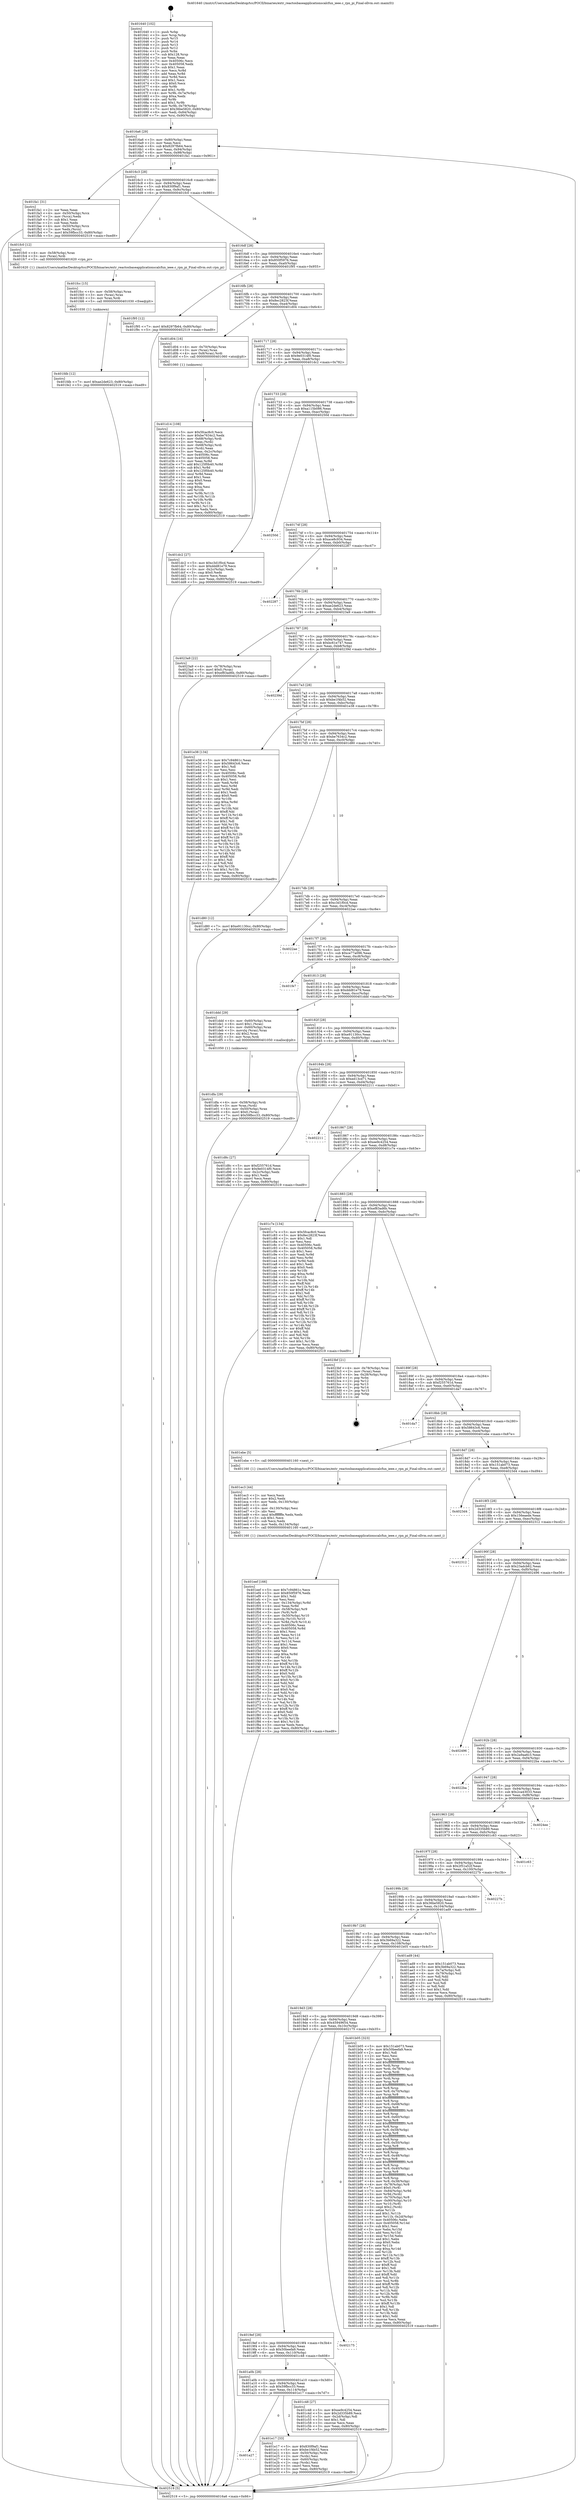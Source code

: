 digraph "0x401640" {
  label = "0x401640 (/mnt/c/Users/mathe/Desktop/tcc/POCII/binaries/extr_reactosbaseapplicationscalcfun_ieee.c_rpn_pi_Final-ollvm.out::main(0))"
  labelloc = "t"
  node[shape=record]

  Entry [label="",width=0.3,height=0.3,shape=circle,fillcolor=black,style=filled]
  "0x4016a6" [label="{
     0x4016a6 [29]\l
     | [instrs]\l
     &nbsp;&nbsp;0x4016a6 \<+3\>: mov -0x80(%rbp),%eax\l
     &nbsp;&nbsp;0x4016a9 \<+2\>: mov %eax,%ecx\l
     &nbsp;&nbsp;0x4016ab \<+6\>: sub $0x8297fb64,%ecx\l
     &nbsp;&nbsp;0x4016b1 \<+6\>: mov %eax,-0x94(%rbp)\l
     &nbsp;&nbsp;0x4016b7 \<+6\>: mov %ecx,-0x98(%rbp)\l
     &nbsp;&nbsp;0x4016bd \<+6\>: je 0000000000401fa1 \<main+0x961\>\l
  }"]
  "0x401fa1" [label="{
     0x401fa1 [31]\l
     | [instrs]\l
     &nbsp;&nbsp;0x401fa1 \<+2\>: xor %eax,%eax\l
     &nbsp;&nbsp;0x401fa3 \<+4\>: mov -0x50(%rbp),%rcx\l
     &nbsp;&nbsp;0x401fa7 \<+2\>: mov (%rcx),%edx\l
     &nbsp;&nbsp;0x401fa9 \<+3\>: sub $0x1,%eax\l
     &nbsp;&nbsp;0x401fac \<+2\>: sub %eax,%edx\l
     &nbsp;&nbsp;0x401fae \<+4\>: mov -0x50(%rbp),%rcx\l
     &nbsp;&nbsp;0x401fb2 \<+2\>: mov %edx,(%rcx)\l
     &nbsp;&nbsp;0x401fb4 \<+7\>: movl $0x59fbcc33,-0x80(%rbp)\l
     &nbsp;&nbsp;0x401fbb \<+5\>: jmp 0000000000402519 \<main+0xed9\>\l
  }"]
  "0x4016c3" [label="{
     0x4016c3 [28]\l
     | [instrs]\l
     &nbsp;&nbsp;0x4016c3 \<+5\>: jmp 00000000004016c8 \<main+0x88\>\l
     &nbsp;&nbsp;0x4016c8 \<+6\>: mov -0x94(%rbp),%eax\l
     &nbsp;&nbsp;0x4016ce \<+5\>: sub $0x830f9af1,%eax\l
     &nbsp;&nbsp;0x4016d3 \<+6\>: mov %eax,-0x9c(%rbp)\l
     &nbsp;&nbsp;0x4016d9 \<+6\>: je 0000000000401fc0 \<main+0x980\>\l
  }"]
  Exit [label="",width=0.3,height=0.3,shape=circle,fillcolor=black,style=filled,peripheries=2]
  "0x401fc0" [label="{
     0x401fc0 [12]\l
     | [instrs]\l
     &nbsp;&nbsp;0x401fc0 \<+4\>: mov -0x58(%rbp),%rax\l
     &nbsp;&nbsp;0x401fc4 \<+3\>: mov (%rax),%rdi\l
     &nbsp;&nbsp;0x401fc7 \<+5\>: call 0000000000401620 \<rpn_pi\>\l
     | [calls]\l
     &nbsp;&nbsp;0x401620 \{1\} (/mnt/c/Users/mathe/Desktop/tcc/POCII/binaries/extr_reactosbaseapplicationscalcfun_ieee.c_rpn_pi_Final-ollvm.out::rpn_pi)\l
  }"]
  "0x4016df" [label="{
     0x4016df [28]\l
     | [instrs]\l
     &nbsp;&nbsp;0x4016df \<+5\>: jmp 00000000004016e4 \<main+0xa4\>\l
     &nbsp;&nbsp;0x4016e4 \<+6\>: mov -0x94(%rbp),%eax\l
     &nbsp;&nbsp;0x4016ea \<+5\>: sub $0x850f5976,%eax\l
     &nbsp;&nbsp;0x4016ef \<+6\>: mov %eax,-0xa0(%rbp)\l
     &nbsp;&nbsp;0x4016f5 \<+6\>: je 0000000000401f95 \<main+0x955\>\l
  }"]
  "0x401fdb" [label="{
     0x401fdb [12]\l
     | [instrs]\l
     &nbsp;&nbsp;0x401fdb \<+7\>: movl $0xae2de623,-0x80(%rbp)\l
     &nbsp;&nbsp;0x401fe2 \<+5\>: jmp 0000000000402519 \<main+0xed9\>\l
  }"]
  "0x401f95" [label="{
     0x401f95 [12]\l
     | [instrs]\l
     &nbsp;&nbsp;0x401f95 \<+7\>: movl $0x8297fb64,-0x80(%rbp)\l
     &nbsp;&nbsp;0x401f9c \<+5\>: jmp 0000000000402519 \<main+0xed9\>\l
  }"]
  "0x4016fb" [label="{
     0x4016fb [28]\l
     | [instrs]\l
     &nbsp;&nbsp;0x4016fb \<+5\>: jmp 0000000000401700 \<main+0xc0\>\l
     &nbsp;&nbsp;0x401700 \<+6\>: mov -0x94(%rbp),%eax\l
     &nbsp;&nbsp;0x401706 \<+5\>: sub $0x8ec2823f,%eax\l
     &nbsp;&nbsp;0x40170b \<+6\>: mov %eax,-0xa4(%rbp)\l
     &nbsp;&nbsp;0x401711 \<+6\>: je 0000000000401d04 \<main+0x6c4\>\l
  }"]
  "0x401fcc" [label="{
     0x401fcc [15]\l
     | [instrs]\l
     &nbsp;&nbsp;0x401fcc \<+4\>: mov -0x58(%rbp),%rax\l
     &nbsp;&nbsp;0x401fd0 \<+3\>: mov (%rax),%rax\l
     &nbsp;&nbsp;0x401fd3 \<+3\>: mov %rax,%rdi\l
     &nbsp;&nbsp;0x401fd6 \<+5\>: call 0000000000401030 \<free@plt\>\l
     | [calls]\l
     &nbsp;&nbsp;0x401030 \{1\} (unknown)\l
  }"]
  "0x401d04" [label="{
     0x401d04 [16]\l
     | [instrs]\l
     &nbsp;&nbsp;0x401d04 \<+4\>: mov -0x70(%rbp),%rax\l
     &nbsp;&nbsp;0x401d08 \<+3\>: mov (%rax),%rax\l
     &nbsp;&nbsp;0x401d0b \<+4\>: mov 0x8(%rax),%rdi\l
     &nbsp;&nbsp;0x401d0f \<+5\>: call 0000000000401060 \<atoi@plt\>\l
     | [calls]\l
     &nbsp;&nbsp;0x401060 \{1\} (unknown)\l
  }"]
  "0x401717" [label="{
     0x401717 [28]\l
     | [instrs]\l
     &nbsp;&nbsp;0x401717 \<+5\>: jmp 000000000040171c \<main+0xdc\>\l
     &nbsp;&nbsp;0x40171c \<+6\>: mov -0x94(%rbp),%eax\l
     &nbsp;&nbsp;0x401722 \<+5\>: sub $0x9e0314f0,%eax\l
     &nbsp;&nbsp;0x401727 \<+6\>: mov %eax,-0xa8(%rbp)\l
     &nbsp;&nbsp;0x40172d \<+6\>: je 0000000000401dc2 \<main+0x782\>\l
  }"]
  "0x401eef" [label="{
     0x401eef [166]\l
     | [instrs]\l
     &nbsp;&nbsp;0x401eef \<+5\>: mov $0x7c94861c,%ecx\l
     &nbsp;&nbsp;0x401ef4 \<+5\>: mov $0x850f5976,%edx\l
     &nbsp;&nbsp;0x401ef9 \<+3\>: mov $0x1,%dil\l
     &nbsp;&nbsp;0x401efc \<+2\>: xor %esi,%esi\l
     &nbsp;&nbsp;0x401efe \<+7\>: mov -0x134(%rbp),%r8d\l
     &nbsp;&nbsp;0x401f05 \<+4\>: imul %eax,%r8d\l
     &nbsp;&nbsp;0x401f09 \<+4\>: mov -0x58(%rbp),%r9\l
     &nbsp;&nbsp;0x401f0d \<+3\>: mov (%r9),%r9\l
     &nbsp;&nbsp;0x401f10 \<+4\>: mov -0x50(%rbp),%r10\l
     &nbsp;&nbsp;0x401f14 \<+3\>: movslq (%r10),%r10\l
     &nbsp;&nbsp;0x401f17 \<+4\>: mov %r8d,(%r9,%r10,4)\l
     &nbsp;&nbsp;0x401f1b \<+7\>: mov 0x40506c,%eax\l
     &nbsp;&nbsp;0x401f22 \<+8\>: mov 0x405058,%r8d\l
     &nbsp;&nbsp;0x401f2a \<+3\>: sub $0x1,%esi\l
     &nbsp;&nbsp;0x401f2d \<+3\>: mov %eax,%r11d\l
     &nbsp;&nbsp;0x401f30 \<+3\>: add %esi,%r11d\l
     &nbsp;&nbsp;0x401f33 \<+4\>: imul %r11d,%eax\l
     &nbsp;&nbsp;0x401f37 \<+3\>: and $0x1,%eax\l
     &nbsp;&nbsp;0x401f3a \<+3\>: cmp $0x0,%eax\l
     &nbsp;&nbsp;0x401f3d \<+3\>: sete %bl\l
     &nbsp;&nbsp;0x401f40 \<+4\>: cmp $0xa,%r8d\l
     &nbsp;&nbsp;0x401f44 \<+4\>: setl %r14b\l
     &nbsp;&nbsp;0x401f48 \<+3\>: mov %bl,%r15b\l
     &nbsp;&nbsp;0x401f4b \<+4\>: xor $0xff,%r15b\l
     &nbsp;&nbsp;0x401f4f \<+3\>: mov %r14b,%r12b\l
     &nbsp;&nbsp;0x401f52 \<+4\>: xor $0xff,%r12b\l
     &nbsp;&nbsp;0x401f56 \<+4\>: xor $0x0,%dil\l
     &nbsp;&nbsp;0x401f5a \<+3\>: mov %r15b,%r13b\l
     &nbsp;&nbsp;0x401f5d \<+4\>: and $0x0,%r13b\l
     &nbsp;&nbsp;0x401f61 \<+3\>: and %dil,%bl\l
     &nbsp;&nbsp;0x401f64 \<+3\>: mov %r12b,%al\l
     &nbsp;&nbsp;0x401f67 \<+2\>: and $0x0,%al\l
     &nbsp;&nbsp;0x401f69 \<+3\>: and %dil,%r14b\l
     &nbsp;&nbsp;0x401f6c \<+3\>: or %bl,%r13b\l
     &nbsp;&nbsp;0x401f6f \<+3\>: or %r14b,%al\l
     &nbsp;&nbsp;0x401f72 \<+3\>: xor %al,%r13b\l
     &nbsp;&nbsp;0x401f75 \<+3\>: or %r12b,%r15b\l
     &nbsp;&nbsp;0x401f78 \<+4\>: xor $0xff,%r15b\l
     &nbsp;&nbsp;0x401f7c \<+4\>: or $0x0,%dil\l
     &nbsp;&nbsp;0x401f80 \<+3\>: and %dil,%r15b\l
     &nbsp;&nbsp;0x401f83 \<+3\>: or %r15b,%r13b\l
     &nbsp;&nbsp;0x401f86 \<+4\>: test $0x1,%r13b\l
     &nbsp;&nbsp;0x401f8a \<+3\>: cmovne %edx,%ecx\l
     &nbsp;&nbsp;0x401f8d \<+3\>: mov %ecx,-0x80(%rbp)\l
     &nbsp;&nbsp;0x401f90 \<+5\>: jmp 0000000000402519 \<main+0xed9\>\l
  }"]
  "0x401dc2" [label="{
     0x401dc2 [27]\l
     | [instrs]\l
     &nbsp;&nbsp;0x401dc2 \<+5\>: mov $0xc3d1f0cd,%eax\l
     &nbsp;&nbsp;0x401dc7 \<+5\>: mov $0xddd81e79,%ecx\l
     &nbsp;&nbsp;0x401dcc \<+3\>: mov -0x2c(%rbp),%edx\l
     &nbsp;&nbsp;0x401dcf \<+3\>: cmp $0x0,%edx\l
     &nbsp;&nbsp;0x401dd2 \<+3\>: cmove %ecx,%eax\l
     &nbsp;&nbsp;0x401dd5 \<+3\>: mov %eax,-0x80(%rbp)\l
     &nbsp;&nbsp;0x401dd8 \<+5\>: jmp 0000000000402519 \<main+0xed9\>\l
  }"]
  "0x401733" [label="{
     0x401733 [28]\l
     | [instrs]\l
     &nbsp;&nbsp;0x401733 \<+5\>: jmp 0000000000401738 \<main+0xf8\>\l
     &nbsp;&nbsp;0x401738 \<+6\>: mov -0x94(%rbp),%eax\l
     &nbsp;&nbsp;0x40173e \<+5\>: sub $0xa115b086,%eax\l
     &nbsp;&nbsp;0x401743 \<+6\>: mov %eax,-0xac(%rbp)\l
     &nbsp;&nbsp;0x401749 \<+6\>: je 000000000040250d \<main+0xecd\>\l
  }"]
  "0x401ec3" [label="{
     0x401ec3 [44]\l
     | [instrs]\l
     &nbsp;&nbsp;0x401ec3 \<+2\>: xor %ecx,%ecx\l
     &nbsp;&nbsp;0x401ec5 \<+5\>: mov $0x2,%edx\l
     &nbsp;&nbsp;0x401eca \<+6\>: mov %edx,-0x130(%rbp)\l
     &nbsp;&nbsp;0x401ed0 \<+1\>: cltd\l
     &nbsp;&nbsp;0x401ed1 \<+6\>: mov -0x130(%rbp),%esi\l
     &nbsp;&nbsp;0x401ed7 \<+2\>: idiv %esi\l
     &nbsp;&nbsp;0x401ed9 \<+6\>: imul $0xfffffffe,%edx,%edx\l
     &nbsp;&nbsp;0x401edf \<+3\>: sub $0x1,%ecx\l
     &nbsp;&nbsp;0x401ee2 \<+2\>: sub %ecx,%edx\l
     &nbsp;&nbsp;0x401ee4 \<+6\>: mov %edx,-0x134(%rbp)\l
     &nbsp;&nbsp;0x401eea \<+5\>: call 0000000000401160 \<next_i\>\l
     | [calls]\l
     &nbsp;&nbsp;0x401160 \{1\} (/mnt/c/Users/mathe/Desktop/tcc/POCII/binaries/extr_reactosbaseapplicationscalcfun_ieee.c_rpn_pi_Final-ollvm.out::next_i)\l
  }"]
  "0x40250d" [label="{
     0x40250d\l
  }", style=dashed]
  "0x40174f" [label="{
     0x40174f [28]\l
     | [instrs]\l
     &nbsp;&nbsp;0x40174f \<+5\>: jmp 0000000000401754 \<main+0x114\>\l
     &nbsp;&nbsp;0x401754 \<+6\>: mov -0x94(%rbp),%eax\l
     &nbsp;&nbsp;0x40175a \<+5\>: sub $0xace8c934,%eax\l
     &nbsp;&nbsp;0x40175f \<+6\>: mov %eax,-0xb0(%rbp)\l
     &nbsp;&nbsp;0x401765 \<+6\>: je 0000000000402287 \<main+0xc47\>\l
  }"]
  "0x401a27" [label="{
     0x401a27\l
  }", style=dashed]
  "0x402287" [label="{
     0x402287\l
  }", style=dashed]
  "0x40176b" [label="{
     0x40176b [28]\l
     | [instrs]\l
     &nbsp;&nbsp;0x40176b \<+5\>: jmp 0000000000401770 \<main+0x130\>\l
     &nbsp;&nbsp;0x401770 \<+6\>: mov -0x94(%rbp),%eax\l
     &nbsp;&nbsp;0x401776 \<+5\>: sub $0xae2de623,%eax\l
     &nbsp;&nbsp;0x40177b \<+6\>: mov %eax,-0xb4(%rbp)\l
     &nbsp;&nbsp;0x401781 \<+6\>: je 00000000004023a9 \<main+0xd69\>\l
  }"]
  "0x401e17" [label="{
     0x401e17 [33]\l
     | [instrs]\l
     &nbsp;&nbsp;0x401e17 \<+5\>: mov $0x830f9af1,%eax\l
     &nbsp;&nbsp;0x401e1c \<+5\>: mov $0xbe1f4b52,%ecx\l
     &nbsp;&nbsp;0x401e21 \<+4\>: mov -0x50(%rbp),%rdx\l
     &nbsp;&nbsp;0x401e25 \<+2\>: mov (%rdx),%esi\l
     &nbsp;&nbsp;0x401e27 \<+4\>: mov -0x60(%rbp),%rdx\l
     &nbsp;&nbsp;0x401e2b \<+2\>: cmp (%rdx),%esi\l
     &nbsp;&nbsp;0x401e2d \<+3\>: cmovl %ecx,%eax\l
     &nbsp;&nbsp;0x401e30 \<+3\>: mov %eax,-0x80(%rbp)\l
     &nbsp;&nbsp;0x401e33 \<+5\>: jmp 0000000000402519 \<main+0xed9\>\l
  }"]
  "0x4023a9" [label="{
     0x4023a9 [22]\l
     | [instrs]\l
     &nbsp;&nbsp;0x4023a9 \<+4\>: mov -0x78(%rbp),%rax\l
     &nbsp;&nbsp;0x4023ad \<+6\>: movl $0x0,(%rax)\l
     &nbsp;&nbsp;0x4023b3 \<+7\>: movl $0xef83ad6b,-0x80(%rbp)\l
     &nbsp;&nbsp;0x4023ba \<+5\>: jmp 0000000000402519 \<main+0xed9\>\l
  }"]
  "0x401787" [label="{
     0x401787 [28]\l
     | [instrs]\l
     &nbsp;&nbsp;0x401787 \<+5\>: jmp 000000000040178c \<main+0x14c\>\l
     &nbsp;&nbsp;0x40178c \<+6\>: mov -0x94(%rbp),%eax\l
     &nbsp;&nbsp;0x401792 \<+5\>: sub $0xbc61e747,%eax\l
     &nbsp;&nbsp;0x401797 \<+6\>: mov %eax,-0xb8(%rbp)\l
     &nbsp;&nbsp;0x40179d \<+6\>: je 000000000040239d \<main+0xd5d\>\l
  }"]
  "0x401dfa" [label="{
     0x401dfa [29]\l
     | [instrs]\l
     &nbsp;&nbsp;0x401dfa \<+4\>: mov -0x58(%rbp),%rdi\l
     &nbsp;&nbsp;0x401dfe \<+3\>: mov %rax,(%rdi)\l
     &nbsp;&nbsp;0x401e01 \<+4\>: mov -0x50(%rbp),%rax\l
     &nbsp;&nbsp;0x401e05 \<+6\>: movl $0x0,(%rax)\l
     &nbsp;&nbsp;0x401e0b \<+7\>: movl $0x59fbcc33,-0x80(%rbp)\l
     &nbsp;&nbsp;0x401e12 \<+5\>: jmp 0000000000402519 \<main+0xed9\>\l
  }"]
  "0x40239d" [label="{
     0x40239d\l
  }", style=dashed]
  "0x4017a3" [label="{
     0x4017a3 [28]\l
     | [instrs]\l
     &nbsp;&nbsp;0x4017a3 \<+5\>: jmp 00000000004017a8 \<main+0x168\>\l
     &nbsp;&nbsp;0x4017a8 \<+6\>: mov -0x94(%rbp),%eax\l
     &nbsp;&nbsp;0x4017ae \<+5\>: sub $0xbe1f4b52,%eax\l
     &nbsp;&nbsp;0x4017b3 \<+6\>: mov %eax,-0xbc(%rbp)\l
     &nbsp;&nbsp;0x4017b9 \<+6\>: je 0000000000401e38 \<main+0x7f8\>\l
  }"]
  "0x401d14" [label="{
     0x401d14 [108]\l
     | [instrs]\l
     &nbsp;&nbsp;0x401d14 \<+5\>: mov $0x5fcac8c0,%ecx\l
     &nbsp;&nbsp;0x401d19 \<+5\>: mov $0xbe7634c2,%edx\l
     &nbsp;&nbsp;0x401d1e \<+4\>: mov -0x68(%rbp),%rdi\l
     &nbsp;&nbsp;0x401d22 \<+2\>: mov %eax,(%rdi)\l
     &nbsp;&nbsp;0x401d24 \<+4\>: mov -0x68(%rbp),%rdi\l
     &nbsp;&nbsp;0x401d28 \<+2\>: mov (%rdi),%eax\l
     &nbsp;&nbsp;0x401d2a \<+3\>: mov %eax,-0x2c(%rbp)\l
     &nbsp;&nbsp;0x401d2d \<+7\>: mov 0x40506c,%eax\l
     &nbsp;&nbsp;0x401d34 \<+7\>: mov 0x405058,%esi\l
     &nbsp;&nbsp;0x401d3b \<+3\>: mov %eax,%r8d\l
     &nbsp;&nbsp;0x401d3e \<+7\>: add $0x125f0b40,%r8d\l
     &nbsp;&nbsp;0x401d45 \<+4\>: sub $0x1,%r8d\l
     &nbsp;&nbsp;0x401d49 \<+7\>: sub $0x125f0b40,%r8d\l
     &nbsp;&nbsp;0x401d50 \<+4\>: imul %r8d,%eax\l
     &nbsp;&nbsp;0x401d54 \<+3\>: and $0x1,%eax\l
     &nbsp;&nbsp;0x401d57 \<+3\>: cmp $0x0,%eax\l
     &nbsp;&nbsp;0x401d5a \<+4\>: sete %r9b\l
     &nbsp;&nbsp;0x401d5e \<+3\>: cmp $0xa,%esi\l
     &nbsp;&nbsp;0x401d61 \<+4\>: setl %r10b\l
     &nbsp;&nbsp;0x401d65 \<+3\>: mov %r9b,%r11b\l
     &nbsp;&nbsp;0x401d68 \<+3\>: and %r10b,%r11b\l
     &nbsp;&nbsp;0x401d6b \<+3\>: xor %r10b,%r9b\l
     &nbsp;&nbsp;0x401d6e \<+3\>: or %r9b,%r11b\l
     &nbsp;&nbsp;0x401d71 \<+4\>: test $0x1,%r11b\l
     &nbsp;&nbsp;0x401d75 \<+3\>: cmovne %edx,%ecx\l
     &nbsp;&nbsp;0x401d78 \<+3\>: mov %ecx,-0x80(%rbp)\l
     &nbsp;&nbsp;0x401d7b \<+5\>: jmp 0000000000402519 \<main+0xed9\>\l
  }"]
  "0x401e38" [label="{
     0x401e38 [134]\l
     | [instrs]\l
     &nbsp;&nbsp;0x401e38 \<+5\>: mov $0x7c94861c,%eax\l
     &nbsp;&nbsp;0x401e3d \<+5\>: mov $0x58643c6,%ecx\l
     &nbsp;&nbsp;0x401e42 \<+2\>: mov $0x1,%dl\l
     &nbsp;&nbsp;0x401e44 \<+2\>: xor %esi,%esi\l
     &nbsp;&nbsp;0x401e46 \<+7\>: mov 0x40506c,%edi\l
     &nbsp;&nbsp;0x401e4d \<+8\>: mov 0x405058,%r8d\l
     &nbsp;&nbsp;0x401e55 \<+3\>: sub $0x1,%esi\l
     &nbsp;&nbsp;0x401e58 \<+3\>: mov %edi,%r9d\l
     &nbsp;&nbsp;0x401e5b \<+3\>: add %esi,%r9d\l
     &nbsp;&nbsp;0x401e5e \<+4\>: imul %r9d,%edi\l
     &nbsp;&nbsp;0x401e62 \<+3\>: and $0x1,%edi\l
     &nbsp;&nbsp;0x401e65 \<+3\>: cmp $0x0,%edi\l
     &nbsp;&nbsp;0x401e68 \<+4\>: sete %r10b\l
     &nbsp;&nbsp;0x401e6c \<+4\>: cmp $0xa,%r8d\l
     &nbsp;&nbsp;0x401e70 \<+4\>: setl %r11b\l
     &nbsp;&nbsp;0x401e74 \<+3\>: mov %r10b,%bl\l
     &nbsp;&nbsp;0x401e77 \<+3\>: xor $0xff,%bl\l
     &nbsp;&nbsp;0x401e7a \<+3\>: mov %r11b,%r14b\l
     &nbsp;&nbsp;0x401e7d \<+4\>: xor $0xff,%r14b\l
     &nbsp;&nbsp;0x401e81 \<+3\>: xor $0x1,%dl\l
     &nbsp;&nbsp;0x401e84 \<+3\>: mov %bl,%r15b\l
     &nbsp;&nbsp;0x401e87 \<+4\>: and $0xff,%r15b\l
     &nbsp;&nbsp;0x401e8b \<+3\>: and %dl,%r10b\l
     &nbsp;&nbsp;0x401e8e \<+3\>: mov %r14b,%r12b\l
     &nbsp;&nbsp;0x401e91 \<+4\>: and $0xff,%r12b\l
     &nbsp;&nbsp;0x401e95 \<+3\>: and %dl,%r11b\l
     &nbsp;&nbsp;0x401e98 \<+3\>: or %r10b,%r15b\l
     &nbsp;&nbsp;0x401e9b \<+3\>: or %r11b,%r12b\l
     &nbsp;&nbsp;0x401e9e \<+3\>: xor %r12b,%r15b\l
     &nbsp;&nbsp;0x401ea1 \<+3\>: or %r14b,%bl\l
     &nbsp;&nbsp;0x401ea4 \<+3\>: xor $0xff,%bl\l
     &nbsp;&nbsp;0x401ea7 \<+3\>: or $0x1,%dl\l
     &nbsp;&nbsp;0x401eaa \<+2\>: and %dl,%bl\l
     &nbsp;&nbsp;0x401eac \<+3\>: or %bl,%r15b\l
     &nbsp;&nbsp;0x401eaf \<+4\>: test $0x1,%r15b\l
     &nbsp;&nbsp;0x401eb3 \<+3\>: cmovne %ecx,%eax\l
     &nbsp;&nbsp;0x401eb6 \<+3\>: mov %eax,-0x80(%rbp)\l
     &nbsp;&nbsp;0x401eb9 \<+5\>: jmp 0000000000402519 \<main+0xed9\>\l
  }"]
  "0x4017bf" [label="{
     0x4017bf [28]\l
     | [instrs]\l
     &nbsp;&nbsp;0x4017bf \<+5\>: jmp 00000000004017c4 \<main+0x184\>\l
     &nbsp;&nbsp;0x4017c4 \<+6\>: mov -0x94(%rbp),%eax\l
     &nbsp;&nbsp;0x4017ca \<+5\>: sub $0xbe7634c2,%eax\l
     &nbsp;&nbsp;0x4017cf \<+6\>: mov %eax,-0xc0(%rbp)\l
     &nbsp;&nbsp;0x4017d5 \<+6\>: je 0000000000401d80 \<main+0x740\>\l
  }"]
  "0x401a0b" [label="{
     0x401a0b [28]\l
     | [instrs]\l
     &nbsp;&nbsp;0x401a0b \<+5\>: jmp 0000000000401a10 \<main+0x3d0\>\l
     &nbsp;&nbsp;0x401a10 \<+6\>: mov -0x94(%rbp),%eax\l
     &nbsp;&nbsp;0x401a16 \<+5\>: sub $0x59fbcc33,%eax\l
     &nbsp;&nbsp;0x401a1b \<+6\>: mov %eax,-0x114(%rbp)\l
     &nbsp;&nbsp;0x401a21 \<+6\>: je 0000000000401e17 \<main+0x7d7\>\l
  }"]
  "0x401d80" [label="{
     0x401d80 [12]\l
     | [instrs]\l
     &nbsp;&nbsp;0x401d80 \<+7\>: movl $0xe91130cc,-0x80(%rbp)\l
     &nbsp;&nbsp;0x401d87 \<+5\>: jmp 0000000000402519 \<main+0xed9\>\l
  }"]
  "0x4017db" [label="{
     0x4017db [28]\l
     | [instrs]\l
     &nbsp;&nbsp;0x4017db \<+5\>: jmp 00000000004017e0 \<main+0x1a0\>\l
     &nbsp;&nbsp;0x4017e0 \<+6\>: mov -0x94(%rbp),%eax\l
     &nbsp;&nbsp;0x4017e6 \<+5\>: sub $0xc3d1f0cd,%eax\l
     &nbsp;&nbsp;0x4017eb \<+6\>: mov %eax,-0xc4(%rbp)\l
     &nbsp;&nbsp;0x4017f1 \<+6\>: je 00000000004022ae \<main+0xc6e\>\l
  }"]
  "0x401c48" [label="{
     0x401c48 [27]\l
     | [instrs]\l
     &nbsp;&nbsp;0x401c48 \<+5\>: mov $0xee9c4254,%eax\l
     &nbsp;&nbsp;0x401c4d \<+5\>: mov $0x2d335b89,%ecx\l
     &nbsp;&nbsp;0x401c52 \<+3\>: mov -0x2d(%rbp),%dl\l
     &nbsp;&nbsp;0x401c55 \<+3\>: test $0x1,%dl\l
     &nbsp;&nbsp;0x401c58 \<+3\>: cmovne %ecx,%eax\l
     &nbsp;&nbsp;0x401c5b \<+3\>: mov %eax,-0x80(%rbp)\l
     &nbsp;&nbsp;0x401c5e \<+5\>: jmp 0000000000402519 \<main+0xed9\>\l
  }"]
  "0x4022ae" [label="{
     0x4022ae\l
  }", style=dashed]
  "0x4017f7" [label="{
     0x4017f7 [28]\l
     | [instrs]\l
     &nbsp;&nbsp;0x4017f7 \<+5\>: jmp 00000000004017fc \<main+0x1bc\>\l
     &nbsp;&nbsp;0x4017fc \<+6\>: mov -0x94(%rbp),%eax\l
     &nbsp;&nbsp;0x401802 \<+5\>: sub $0xce77a096,%eax\l
     &nbsp;&nbsp;0x401807 \<+6\>: mov %eax,-0xc8(%rbp)\l
     &nbsp;&nbsp;0x40180d \<+6\>: je 0000000000401fe7 \<main+0x9a7\>\l
  }"]
  "0x4019ef" [label="{
     0x4019ef [28]\l
     | [instrs]\l
     &nbsp;&nbsp;0x4019ef \<+5\>: jmp 00000000004019f4 \<main+0x3b4\>\l
     &nbsp;&nbsp;0x4019f4 \<+6\>: mov -0x94(%rbp),%eax\l
     &nbsp;&nbsp;0x4019fa \<+5\>: sub $0x50beefa9,%eax\l
     &nbsp;&nbsp;0x4019ff \<+6\>: mov %eax,-0x110(%rbp)\l
     &nbsp;&nbsp;0x401a05 \<+6\>: je 0000000000401c48 \<main+0x608\>\l
  }"]
  "0x401fe7" [label="{
     0x401fe7\l
  }", style=dashed]
  "0x401813" [label="{
     0x401813 [28]\l
     | [instrs]\l
     &nbsp;&nbsp;0x401813 \<+5\>: jmp 0000000000401818 \<main+0x1d8\>\l
     &nbsp;&nbsp;0x401818 \<+6\>: mov -0x94(%rbp),%eax\l
     &nbsp;&nbsp;0x40181e \<+5\>: sub $0xddd81e79,%eax\l
     &nbsp;&nbsp;0x401823 \<+6\>: mov %eax,-0xcc(%rbp)\l
     &nbsp;&nbsp;0x401829 \<+6\>: je 0000000000401ddd \<main+0x79d\>\l
  }"]
  "0x402175" [label="{
     0x402175\l
  }", style=dashed]
  "0x401ddd" [label="{
     0x401ddd [29]\l
     | [instrs]\l
     &nbsp;&nbsp;0x401ddd \<+4\>: mov -0x60(%rbp),%rax\l
     &nbsp;&nbsp;0x401de1 \<+6\>: movl $0x1,(%rax)\l
     &nbsp;&nbsp;0x401de7 \<+4\>: mov -0x60(%rbp),%rax\l
     &nbsp;&nbsp;0x401deb \<+3\>: movslq (%rax),%rax\l
     &nbsp;&nbsp;0x401dee \<+4\>: shl $0x2,%rax\l
     &nbsp;&nbsp;0x401df2 \<+3\>: mov %rax,%rdi\l
     &nbsp;&nbsp;0x401df5 \<+5\>: call 0000000000401050 \<malloc@plt\>\l
     | [calls]\l
     &nbsp;&nbsp;0x401050 \{1\} (unknown)\l
  }"]
  "0x40182f" [label="{
     0x40182f [28]\l
     | [instrs]\l
     &nbsp;&nbsp;0x40182f \<+5\>: jmp 0000000000401834 \<main+0x1f4\>\l
     &nbsp;&nbsp;0x401834 \<+6\>: mov -0x94(%rbp),%eax\l
     &nbsp;&nbsp;0x40183a \<+5\>: sub $0xe91130cc,%eax\l
     &nbsp;&nbsp;0x40183f \<+6\>: mov %eax,-0xd0(%rbp)\l
     &nbsp;&nbsp;0x401845 \<+6\>: je 0000000000401d8c \<main+0x74c\>\l
  }"]
  "0x4019d3" [label="{
     0x4019d3 [28]\l
     | [instrs]\l
     &nbsp;&nbsp;0x4019d3 \<+5\>: jmp 00000000004019d8 \<main+0x398\>\l
     &nbsp;&nbsp;0x4019d8 \<+6\>: mov -0x94(%rbp),%eax\l
     &nbsp;&nbsp;0x4019de \<+5\>: sub $0x45949654,%eax\l
     &nbsp;&nbsp;0x4019e3 \<+6\>: mov %eax,-0x10c(%rbp)\l
     &nbsp;&nbsp;0x4019e9 \<+6\>: je 0000000000402175 \<main+0xb35\>\l
  }"]
  "0x401d8c" [label="{
     0x401d8c [27]\l
     | [instrs]\l
     &nbsp;&nbsp;0x401d8c \<+5\>: mov $0xf255761d,%eax\l
     &nbsp;&nbsp;0x401d91 \<+5\>: mov $0x9e0314f0,%ecx\l
     &nbsp;&nbsp;0x401d96 \<+3\>: mov -0x2c(%rbp),%edx\l
     &nbsp;&nbsp;0x401d99 \<+3\>: cmp $0x1,%edx\l
     &nbsp;&nbsp;0x401d9c \<+3\>: cmovl %ecx,%eax\l
     &nbsp;&nbsp;0x401d9f \<+3\>: mov %eax,-0x80(%rbp)\l
     &nbsp;&nbsp;0x401da2 \<+5\>: jmp 0000000000402519 \<main+0xed9\>\l
  }"]
  "0x40184b" [label="{
     0x40184b [28]\l
     | [instrs]\l
     &nbsp;&nbsp;0x40184b \<+5\>: jmp 0000000000401850 \<main+0x210\>\l
     &nbsp;&nbsp;0x401850 \<+6\>: mov -0x94(%rbp),%eax\l
     &nbsp;&nbsp;0x401856 \<+5\>: sub $0xed13cd71,%eax\l
     &nbsp;&nbsp;0x40185b \<+6\>: mov %eax,-0xd4(%rbp)\l
     &nbsp;&nbsp;0x401861 \<+6\>: je 0000000000402211 \<main+0xbd1\>\l
  }"]
  "0x401b05" [label="{
     0x401b05 [323]\l
     | [instrs]\l
     &nbsp;&nbsp;0x401b05 \<+5\>: mov $0x151ab073,%eax\l
     &nbsp;&nbsp;0x401b0a \<+5\>: mov $0x50beefa9,%ecx\l
     &nbsp;&nbsp;0x401b0f \<+2\>: mov $0x1,%dl\l
     &nbsp;&nbsp;0x401b11 \<+2\>: xor %esi,%esi\l
     &nbsp;&nbsp;0x401b13 \<+3\>: mov %rsp,%rdi\l
     &nbsp;&nbsp;0x401b16 \<+4\>: add $0xfffffffffffffff0,%rdi\l
     &nbsp;&nbsp;0x401b1a \<+3\>: mov %rdi,%rsp\l
     &nbsp;&nbsp;0x401b1d \<+4\>: mov %rdi,-0x78(%rbp)\l
     &nbsp;&nbsp;0x401b21 \<+3\>: mov %rsp,%rdi\l
     &nbsp;&nbsp;0x401b24 \<+4\>: add $0xfffffffffffffff0,%rdi\l
     &nbsp;&nbsp;0x401b28 \<+3\>: mov %rdi,%rsp\l
     &nbsp;&nbsp;0x401b2b \<+3\>: mov %rsp,%r8\l
     &nbsp;&nbsp;0x401b2e \<+4\>: add $0xfffffffffffffff0,%r8\l
     &nbsp;&nbsp;0x401b32 \<+3\>: mov %r8,%rsp\l
     &nbsp;&nbsp;0x401b35 \<+4\>: mov %r8,-0x70(%rbp)\l
     &nbsp;&nbsp;0x401b39 \<+3\>: mov %rsp,%r8\l
     &nbsp;&nbsp;0x401b3c \<+4\>: add $0xfffffffffffffff0,%r8\l
     &nbsp;&nbsp;0x401b40 \<+3\>: mov %r8,%rsp\l
     &nbsp;&nbsp;0x401b43 \<+4\>: mov %r8,-0x68(%rbp)\l
     &nbsp;&nbsp;0x401b47 \<+3\>: mov %rsp,%r8\l
     &nbsp;&nbsp;0x401b4a \<+4\>: add $0xfffffffffffffff0,%r8\l
     &nbsp;&nbsp;0x401b4e \<+3\>: mov %r8,%rsp\l
     &nbsp;&nbsp;0x401b51 \<+4\>: mov %r8,-0x60(%rbp)\l
     &nbsp;&nbsp;0x401b55 \<+3\>: mov %rsp,%r8\l
     &nbsp;&nbsp;0x401b58 \<+4\>: add $0xfffffffffffffff0,%r8\l
     &nbsp;&nbsp;0x401b5c \<+3\>: mov %r8,%rsp\l
     &nbsp;&nbsp;0x401b5f \<+4\>: mov %r8,-0x58(%rbp)\l
     &nbsp;&nbsp;0x401b63 \<+3\>: mov %rsp,%r8\l
     &nbsp;&nbsp;0x401b66 \<+4\>: add $0xfffffffffffffff0,%r8\l
     &nbsp;&nbsp;0x401b6a \<+3\>: mov %r8,%rsp\l
     &nbsp;&nbsp;0x401b6d \<+4\>: mov %r8,-0x50(%rbp)\l
     &nbsp;&nbsp;0x401b71 \<+3\>: mov %rsp,%r8\l
     &nbsp;&nbsp;0x401b74 \<+4\>: add $0xfffffffffffffff0,%r8\l
     &nbsp;&nbsp;0x401b78 \<+3\>: mov %r8,%rsp\l
     &nbsp;&nbsp;0x401b7b \<+4\>: mov %r8,-0x48(%rbp)\l
     &nbsp;&nbsp;0x401b7f \<+3\>: mov %rsp,%r8\l
     &nbsp;&nbsp;0x401b82 \<+4\>: add $0xfffffffffffffff0,%r8\l
     &nbsp;&nbsp;0x401b86 \<+3\>: mov %r8,%rsp\l
     &nbsp;&nbsp;0x401b89 \<+4\>: mov %r8,-0x40(%rbp)\l
     &nbsp;&nbsp;0x401b8d \<+3\>: mov %rsp,%r8\l
     &nbsp;&nbsp;0x401b90 \<+4\>: add $0xfffffffffffffff0,%r8\l
     &nbsp;&nbsp;0x401b94 \<+3\>: mov %r8,%rsp\l
     &nbsp;&nbsp;0x401b97 \<+4\>: mov %r8,-0x38(%rbp)\l
     &nbsp;&nbsp;0x401b9b \<+4\>: mov -0x78(%rbp),%r8\l
     &nbsp;&nbsp;0x401b9f \<+7\>: movl $0x0,(%r8)\l
     &nbsp;&nbsp;0x401ba6 \<+7\>: mov -0x84(%rbp),%r9d\l
     &nbsp;&nbsp;0x401bad \<+3\>: mov %r9d,(%rdi)\l
     &nbsp;&nbsp;0x401bb0 \<+4\>: mov -0x70(%rbp),%r8\l
     &nbsp;&nbsp;0x401bb4 \<+7\>: mov -0x90(%rbp),%r10\l
     &nbsp;&nbsp;0x401bbb \<+3\>: mov %r10,(%r8)\l
     &nbsp;&nbsp;0x401bbe \<+3\>: cmpl $0x2,(%rdi)\l
     &nbsp;&nbsp;0x401bc1 \<+4\>: setne %r11b\l
     &nbsp;&nbsp;0x401bc5 \<+4\>: and $0x1,%r11b\l
     &nbsp;&nbsp;0x401bc9 \<+4\>: mov %r11b,-0x2d(%rbp)\l
     &nbsp;&nbsp;0x401bcd \<+7\>: mov 0x40506c,%ebx\l
     &nbsp;&nbsp;0x401bd4 \<+8\>: mov 0x405058,%r14d\l
     &nbsp;&nbsp;0x401bdc \<+3\>: sub $0x1,%esi\l
     &nbsp;&nbsp;0x401bdf \<+3\>: mov %ebx,%r15d\l
     &nbsp;&nbsp;0x401be2 \<+3\>: add %esi,%r15d\l
     &nbsp;&nbsp;0x401be5 \<+4\>: imul %r15d,%ebx\l
     &nbsp;&nbsp;0x401be9 \<+3\>: and $0x1,%ebx\l
     &nbsp;&nbsp;0x401bec \<+3\>: cmp $0x0,%ebx\l
     &nbsp;&nbsp;0x401bef \<+4\>: sete %r11b\l
     &nbsp;&nbsp;0x401bf3 \<+4\>: cmp $0xa,%r14d\l
     &nbsp;&nbsp;0x401bf7 \<+4\>: setl %r12b\l
     &nbsp;&nbsp;0x401bfb \<+3\>: mov %r11b,%r13b\l
     &nbsp;&nbsp;0x401bfe \<+4\>: xor $0xff,%r13b\l
     &nbsp;&nbsp;0x401c02 \<+3\>: mov %r12b,%sil\l
     &nbsp;&nbsp;0x401c05 \<+4\>: xor $0xff,%sil\l
     &nbsp;&nbsp;0x401c09 \<+3\>: xor $0x1,%dl\l
     &nbsp;&nbsp;0x401c0c \<+3\>: mov %r13b,%dil\l
     &nbsp;&nbsp;0x401c0f \<+4\>: and $0xff,%dil\l
     &nbsp;&nbsp;0x401c13 \<+3\>: and %dl,%r11b\l
     &nbsp;&nbsp;0x401c16 \<+3\>: mov %sil,%r8b\l
     &nbsp;&nbsp;0x401c19 \<+4\>: and $0xff,%r8b\l
     &nbsp;&nbsp;0x401c1d \<+3\>: and %dl,%r12b\l
     &nbsp;&nbsp;0x401c20 \<+3\>: or %r11b,%dil\l
     &nbsp;&nbsp;0x401c23 \<+3\>: or %r12b,%r8b\l
     &nbsp;&nbsp;0x401c26 \<+3\>: xor %r8b,%dil\l
     &nbsp;&nbsp;0x401c29 \<+3\>: or %sil,%r13b\l
     &nbsp;&nbsp;0x401c2c \<+4\>: xor $0xff,%r13b\l
     &nbsp;&nbsp;0x401c30 \<+3\>: or $0x1,%dl\l
     &nbsp;&nbsp;0x401c33 \<+3\>: and %dl,%r13b\l
     &nbsp;&nbsp;0x401c36 \<+3\>: or %r13b,%dil\l
     &nbsp;&nbsp;0x401c39 \<+4\>: test $0x1,%dil\l
     &nbsp;&nbsp;0x401c3d \<+3\>: cmovne %ecx,%eax\l
     &nbsp;&nbsp;0x401c40 \<+3\>: mov %eax,-0x80(%rbp)\l
     &nbsp;&nbsp;0x401c43 \<+5\>: jmp 0000000000402519 \<main+0xed9\>\l
  }"]
  "0x402211" [label="{
     0x402211\l
  }", style=dashed]
  "0x401867" [label="{
     0x401867 [28]\l
     | [instrs]\l
     &nbsp;&nbsp;0x401867 \<+5\>: jmp 000000000040186c \<main+0x22c\>\l
     &nbsp;&nbsp;0x40186c \<+6\>: mov -0x94(%rbp),%eax\l
     &nbsp;&nbsp;0x401872 \<+5\>: sub $0xee9c4254,%eax\l
     &nbsp;&nbsp;0x401877 \<+6\>: mov %eax,-0xd8(%rbp)\l
     &nbsp;&nbsp;0x40187d \<+6\>: je 0000000000401c7e \<main+0x63e\>\l
  }"]
  "0x401640" [label="{
     0x401640 [102]\l
     | [instrs]\l
     &nbsp;&nbsp;0x401640 \<+1\>: push %rbp\l
     &nbsp;&nbsp;0x401641 \<+3\>: mov %rsp,%rbp\l
     &nbsp;&nbsp;0x401644 \<+2\>: push %r15\l
     &nbsp;&nbsp;0x401646 \<+2\>: push %r14\l
     &nbsp;&nbsp;0x401648 \<+2\>: push %r13\l
     &nbsp;&nbsp;0x40164a \<+2\>: push %r12\l
     &nbsp;&nbsp;0x40164c \<+1\>: push %rbx\l
     &nbsp;&nbsp;0x40164d \<+7\>: sub $0x128,%rsp\l
     &nbsp;&nbsp;0x401654 \<+2\>: xor %eax,%eax\l
     &nbsp;&nbsp;0x401656 \<+7\>: mov 0x40506c,%ecx\l
     &nbsp;&nbsp;0x40165d \<+7\>: mov 0x405058,%edx\l
     &nbsp;&nbsp;0x401664 \<+3\>: sub $0x1,%eax\l
     &nbsp;&nbsp;0x401667 \<+3\>: mov %ecx,%r8d\l
     &nbsp;&nbsp;0x40166a \<+3\>: add %eax,%r8d\l
     &nbsp;&nbsp;0x40166d \<+4\>: imul %r8d,%ecx\l
     &nbsp;&nbsp;0x401671 \<+3\>: and $0x1,%ecx\l
     &nbsp;&nbsp;0x401674 \<+3\>: cmp $0x0,%ecx\l
     &nbsp;&nbsp;0x401677 \<+4\>: sete %r9b\l
     &nbsp;&nbsp;0x40167b \<+4\>: and $0x1,%r9b\l
     &nbsp;&nbsp;0x40167f \<+4\>: mov %r9b,-0x7a(%rbp)\l
     &nbsp;&nbsp;0x401683 \<+3\>: cmp $0xa,%edx\l
     &nbsp;&nbsp;0x401686 \<+4\>: setl %r9b\l
     &nbsp;&nbsp;0x40168a \<+4\>: and $0x1,%r9b\l
     &nbsp;&nbsp;0x40168e \<+4\>: mov %r9b,-0x79(%rbp)\l
     &nbsp;&nbsp;0x401692 \<+7\>: movl $0x36be5820,-0x80(%rbp)\l
     &nbsp;&nbsp;0x401699 \<+6\>: mov %edi,-0x84(%rbp)\l
     &nbsp;&nbsp;0x40169f \<+7\>: mov %rsi,-0x90(%rbp)\l
  }"]
  "0x401c7e" [label="{
     0x401c7e [134]\l
     | [instrs]\l
     &nbsp;&nbsp;0x401c7e \<+5\>: mov $0x5fcac8c0,%eax\l
     &nbsp;&nbsp;0x401c83 \<+5\>: mov $0x8ec2823f,%ecx\l
     &nbsp;&nbsp;0x401c88 \<+2\>: mov $0x1,%dl\l
     &nbsp;&nbsp;0x401c8a \<+2\>: xor %esi,%esi\l
     &nbsp;&nbsp;0x401c8c \<+7\>: mov 0x40506c,%edi\l
     &nbsp;&nbsp;0x401c93 \<+8\>: mov 0x405058,%r8d\l
     &nbsp;&nbsp;0x401c9b \<+3\>: sub $0x1,%esi\l
     &nbsp;&nbsp;0x401c9e \<+3\>: mov %edi,%r9d\l
     &nbsp;&nbsp;0x401ca1 \<+3\>: add %esi,%r9d\l
     &nbsp;&nbsp;0x401ca4 \<+4\>: imul %r9d,%edi\l
     &nbsp;&nbsp;0x401ca8 \<+3\>: and $0x1,%edi\l
     &nbsp;&nbsp;0x401cab \<+3\>: cmp $0x0,%edi\l
     &nbsp;&nbsp;0x401cae \<+4\>: sete %r10b\l
     &nbsp;&nbsp;0x401cb2 \<+4\>: cmp $0xa,%r8d\l
     &nbsp;&nbsp;0x401cb6 \<+4\>: setl %r11b\l
     &nbsp;&nbsp;0x401cba \<+3\>: mov %r10b,%bl\l
     &nbsp;&nbsp;0x401cbd \<+3\>: xor $0xff,%bl\l
     &nbsp;&nbsp;0x401cc0 \<+3\>: mov %r11b,%r14b\l
     &nbsp;&nbsp;0x401cc3 \<+4\>: xor $0xff,%r14b\l
     &nbsp;&nbsp;0x401cc7 \<+3\>: xor $0x1,%dl\l
     &nbsp;&nbsp;0x401cca \<+3\>: mov %bl,%r15b\l
     &nbsp;&nbsp;0x401ccd \<+4\>: and $0xff,%r15b\l
     &nbsp;&nbsp;0x401cd1 \<+3\>: and %dl,%r10b\l
     &nbsp;&nbsp;0x401cd4 \<+3\>: mov %r14b,%r12b\l
     &nbsp;&nbsp;0x401cd7 \<+4\>: and $0xff,%r12b\l
     &nbsp;&nbsp;0x401cdb \<+3\>: and %dl,%r11b\l
     &nbsp;&nbsp;0x401cde \<+3\>: or %r10b,%r15b\l
     &nbsp;&nbsp;0x401ce1 \<+3\>: or %r11b,%r12b\l
     &nbsp;&nbsp;0x401ce4 \<+3\>: xor %r12b,%r15b\l
     &nbsp;&nbsp;0x401ce7 \<+3\>: or %r14b,%bl\l
     &nbsp;&nbsp;0x401cea \<+3\>: xor $0xff,%bl\l
     &nbsp;&nbsp;0x401ced \<+3\>: or $0x1,%dl\l
     &nbsp;&nbsp;0x401cf0 \<+2\>: and %dl,%bl\l
     &nbsp;&nbsp;0x401cf2 \<+3\>: or %bl,%r15b\l
     &nbsp;&nbsp;0x401cf5 \<+4\>: test $0x1,%r15b\l
     &nbsp;&nbsp;0x401cf9 \<+3\>: cmovne %ecx,%eax\l
     &nbsp;&nbsp;0x401cfc \<+3\>: mov %eax,-0x80(%rbp)\l
     &nbsp;&nbsp;0x401cff \<+5\>: jmp 0000000000402519 \<main+0xed9\>\l
  }"]
  "0x401883" [label="{
     0x401883 [28]\l
     | [instrs]\l
     &nbsp;&nbsp;0x401883 \<+5\>: jmp 0000000000401888 \<main+0x248\>\l
     &nbsp;&nbsp;0x401888 \<+6\>: mov -0x94(%rbp),%eax\l
     &nbsp;&nbsp;0x40188e \<+5\>: sub $0xef83ad6b,%eax\l
     &nbsp;&nbsp;0x401893 \<+6\>: mov %eax,-0xdc(%rbp)\l
     &nbsp;&nbsp;0x401899 \<+6\>: je 00000000004023bf \<main+0xd7f\>\l
  }"]
  "0x402519" [label="{
     0x402519 [5]\l
     | [instrs]\l
     &nbsp;&nbsp;0x402519 \<+5\>: jmp 00000000004016a6 \<main+0x66\>\l
  }"]
  "0x4023bf" [label="{
     0x4023bf [21]\l
     | [instrs]\l
     &nbsp;&nbsp;0x4023bf \<+4\>: mov -0x78(%rbp),%rax\l
     &nbsp;&nbsp;0x4023c3 \<+2\>: mov (%rax),%eax\l
     &nbsp;&nbsp;0x4023c5 \<+4\>: lea -0x28(%rbp),%rsp\l
     &nbsp;&nbsp;0x4023c9 \<+1\>: pop %rbx\l
     &nbsp;&nbsp;0x4023ca \<+2\>: pop %r12\l
     &nbsp;&nbsp;0x4023cc \<+2\>: pop %r13\l
     &nbsp;&nbsp;0x4023ce \<+2\>: pop %r14\l
     &nbsp;&nbsp;0x4023d0 \<+2\>: pop %r15\l
     &nbsp;&nbsp;0x4023d2 \<+1\>: pop %rbp\l
     &nbsp;&nbsp;0x4023d3 \<+1\>: ret\l
  }"]
  "0x40189f" [label="{
     0x40189f [28]\l
     | [instrs]\l
     &nbsp;&nbsp;0x40189f \<+5\>: jmp 00000000004018a4 \<main+0x264\>\l
     &nbsp;&nbsp;0x4018a4 \<+6\>: mov -0x94(%rbp),%eax\l
     &nbsp;&nbsp;0x4018aa \<+5\>: sub $0xf255761d,%eax\l
     &nbsp;&nbsp;0x4018af \<+6\>: mov %eax,-0xe0(%rbp)\l
     &nbsp;&nbsp;0x4018b5 \<+6\>: je 0000000000401da7 \<main+0x767\>\l
  }"]
  "0x4019b7" [label="{
     0x4019b7 [28]\l
     | [instrs]\l
     &nbsp;&nbsp;0x4019b7 \<+5\>: jmp 00000000004019bc \<main+0x37c\>\l
     &nbsp;&nbsp;0x4019bc \<+6\>: mov -0x94(%rbp),%eax\l
     &nbsp;&nbsp;0x4019c2 \<+5\>: sub $0x3b69a322,%eax\l
     &nbsp;&nbsp;0x4019c7 \<+6\>: mov %eax,-0x108(%rbp)\l
     &nbsp;&nbsp;0x4019cd \<+6\>: je 0000000000401b05 \<main+0x4c5\>\l
  }"]
  "0x401da7" [label="{
     0x401da7\l
  }", style=dashed]
  "0x4018bb" [label="{
     0x4018bb [28]\l
     | [instrs]\l
     &nbsp;&nbsp;0x4018bb \<+5\>: jmp 00000000004018c0 \<main+0x280\>\l
     &nbsp;&nbsp;0x4018c0 \<+6\>: mov -0x94(%rbp),%eax\l
     &nbsp;&nbsp;0x4018c6 \<+5\>: sub $0x58643c6,%eax\l
     &nbsp;&nbsp;0x4018cb \<+6\>: mov %eax,-0xe4(%rbp)\l
     &nbsp;&nbsp;0x4018d1 \<+6\>: je 0000000000401ebe \<main+0x87e\>\l
  }"]
  "0x401ad9" [label="{
     0x401ad9 [44]\l
     | [instrs]\l
     &nbsp;&nbsp;0x401ad9 \<+5\>: mov $0x151ab073,%eax\l
     &nbsp;&nbsp;0x401ade \<+5\>: mov $0x3b69a322,%ecx\l
     &nbsp;&nbsp;0x401ae3 \<+3\>: mov -0x7a(%rbp),%dl\l
     &nbsp;&nbsp;0x401ae6 \<+4\>: mov -0x79(%rbp),%sil\l
     &nbsp;&nbsp;0x401aea \<+3\>: mov %dl,%dil\l
     &nbsp;&nbsp;0x401aed \<+3\>: and %sil,%dil\l
     &nbsp;&nbsp;0x401af0 \<+3\>: xor %sil,%dl\l
     &nbsp;&nbsp;0x401af3 \<+3\>: or %dl,%dil\l
     &nbsp;&nbsp;0x401af6 \<+4\>: test $0x1,%dil\l
     &nbsp;&nbsp;0x401afa \<+3\>: cmovne %ecx,%eax\l
     &nbsp;&nbsp;0x401afd \<+3\>: mov %eax,-0x80(%rbp)\l
     &nbsp;&nbsp;0x401b00 \<+5\>: jmp 0000000000402519 \<main+0xed9\>\l
  }"]
  "0x401ebe" [label="{
     0x401ebe [5]\l
     | [instrs]\l
     &nbsp;&nbsp;0x401ebe \<+5\>: call 0000000000401160 \<next_i\>\l
     | [calls]\l
     &nbsp;&nbsp;0x401160 \{1\} (/mnt/c/Users/mathe/Desktop/tcc/POCII/binaries/extr_reactosbaseapplicationscalcfun_ieee.c_rpn_pi_Final-ollvm.out::next_i)\l
  }"]
  "0x4018d7" [label="{
     0x4018d7 [28]\l
     | [instrs]\l
     &nbsp;&nbsp;0x4018d7 \<+5\>: jmp 00000000004018dc \<main+0x29c\>\l
     &nbsp;&nbsp;0x4018dc \<+6\>: mov -0x94(%rbp),%eax\l
     &nbsp;&nbsp;0x4018e2 \<+5\>: sub $0x151ab073,%eax\l
     &nbsp;&nbsp;0x4018e7 \<+6\>: mov %eax,-0xe8(%rbp)\l
     &nbsp;&nbsp;0x4018ed \<+6\>: je 00000000004023d4 \<main+0xd94\>\l
  }"]
  "0x40199b" [label="{
     0x40199b [28]\l
     | [instrs]\l
     &nbsp;&nbsp;0x40199b \<+5\>: jmp 00000000004019a0 \<main+0x360\>\l
     &nbsp;&nbsp;0x4019a0 \<+6\>: mov -0x94(%rbp),%eax\l
     &nbsp;&nbsp;0x4019a6 \<+5\>: sub $0x36be5820,%eax\l
     &nbsp;&nbsp;0x4019ab \<+6\>: mov %eax,-0x104(%rbp)\l
     &nbsp;&nbsp;0x4019b1 \<+6\>: je 0000000000401ad9 \<main+0x499\>\l
  }"]
  "0x4023d4" [label="{
     0x4023d4\l
  }", style=dashed]
  "0x4018f3" [label="{
     0x4018f3 [28]\l
     | [instrs]\l
     &nbsp;&nbsp;0x4018f3 \<+5\>: jmp 00000000004018f8 \<main+0x2b8\>\l
     &nbsp;&nbsp;0x4018f8 \<+6\>: mov -0x94(%rbp),%eax\l
     &nbsp;&nbsp;0x4018fe \<+5\>: sub $0x156eaede,%eax\l
     &nbsp;&nbsp;0x401903 \<+6\>: mov %eax,-0xec(%rbp)\l
     &nbsp;&nbsp;0x401909 \<+6\>: je 0000000000402312 \<main+0xcd2\>\l
  }"]
  "0x40227b" [label="{
     0x40227b\l
  }", style=dashed]
  "0x402312" [label="{
     0x402312\l
  }", style=dashed]
  "0x40190f" [label="{
     0x40190f [28]\l
     | [instrs]\l
     &nbsp;&nbsp;0x40190f \<+5\>: jmp 0000000000401914 \<main+0x2d4\>\l
     &nbsp;&nbsp;0x401914 \<+6\>: mov -0x94(%rbp),%eax\l
     &nbsp;&nbsp;0x40191a \<+5\>: sub $0x23adcb62,%eax\l
     &nbsp;&nbsp;0x40191f \<+6\>: mov %eax,-0xf0(%rbp)\l
     &nbsp;&nbsp;0x401925 \<+6\>: je 0000000000402496 \<main+0xe56\>\l
  }"]
  "0x40197f" [label="{
     0x40197f [28]\l
     | [instrs]\l
     &nbsp;&nbsp;0x40197f \<+5\>: jmp 0000000000401984 \<main+0x344\>\l
     &nbsp;&nbsp;0x401984 \<+6\>: mov -0x94(%rbp),%eax\l
     &nbsp;&nbsp;0x40198a \<+5\>: sub $0x2f51a52f,%eax\l
     &nbsp;&nbsp;0x40198f \<+6\>: mov %eax,-0x100(%rbp)\l
     &nbsp;&nbsp;0x401995 \<+6\>: je 000000000040227b \<main+0xc3b\>\l
  }"]
  "0x402496" [label="{
     0x402496\l
  }", style=dashed]
  "0x40192b" [label="{
     0x40192b [28]\l
     | [instrs]\l
     &nbsp;&nbsp;0x40192b \<+5\>: jmp 0000000000401930 \<main+0x2f0\>\l
     &nbsp;&nbsp;0x401930 \<+6\>: mov -0x94(%rbp),%eax\l
     &nbsp;&nbsp;0x401936 \<+5\>: sub $0x2a9aa6c3,%eax\l
     &nbsp;&nbsp;0x40193b \<+6\>: mov %eax,-0xf4(%rbp)\l
     &nbsp;&nbsp;0x401941 \<+6\>: je 00000000004022ba \<main+0xc7a\>\l
  }"]
  "0x401c63" [label="{
     0x401c63\l
  }", style=dashed]
  "0x4022ba" [label="{
     0x4022ba\l
  }", style=dashed]
  "0x401947" [label="{
     0x401947 [28]\l
     | [instrs]\l
     &nbsp;&nbsp;0x401947 \<+5\>: jmp 000000000040194c \<main+0x30c\>\l
     &nbsp;&nbsp;0x40194c \<+6\>: mov -0x94(%rbp),%eax\l
     &nbsp;&nbsp;0x401952 \<+5\>: sub $0x2ca43033,%eax\l
     &nbsp;&nbsp;0x401957 \<+6\>: mov %eax,-0xf8(%rbp)\l
     &nbsp;&nbsp;0x40195d \<+6\>: je 00000000004024ee \<main+0xeae\>\l
  }"]
  "0x401963" [label="{
     0x401963 [28]\l
     | [instrs]\l
     &nbsp;&nbsp;0x401963 \<+5\>: jmp 0000000000401968 \<main+0x328\>\l
     &nbsp;&nbsp;0x401968 \<+6\>: mov -0x94(%rbp),%eax\l
     &nbsp;&nbsp;0x40196e \<+5\>: sub $0x2d335b89,%eax\l
     &nbsp;&nbsp;0x401973 \<+6\>: mov %eax,-0xfc(%rbp)\l
     &nbsp;&nbsp;0x401979 \<+6\>: je 0000000000401c63 \<main+0x623\>\l
  }"]
  "0x4024ee" [label="{
     0x4024ee\l
  }", style=dashed]
  Entry -> "0x401640" [label=" 1"]
  "0x4016a6" -> "0x401fa1" [label=" 1"]
  "0x4016a6" -> "0x4016c3" [label=" 17"]
  "0x4023bf" -> Exit [label=" 1"]
  "0x4016c3" -> "0x401fc0" [label=" 1"]
  "0x4016c3" -> "0x4016df" [label=" 16"]
  "0x4023a9" -> "0x402519" [label=" 1"]
  "0x4016df" -> "0x401f95" [label=" 1"]
  "0x4016df" -> "0x4016fb" [label=" 15"]
  "0x401fdb" -> "0x402519" [label=" 1"]
  "0x4016fb" -> "0x401d04" [label=" 1"]
  "0x4016fb" -> "0x401717" [label=" 14"]
  "0x401fcc" -> "0x401fdb" [label=" 1"]
  "0x401717" -> "0x401dc2" [label=" 1"]
  "0x401717" -> "0x401733" [label=" 13"]
  "0x401fc0" -> "0x401fcc" [label=" 1"]
  "0x401733" -> "0x40250d" [label=" 0"]
  "0x401733" -> "0x40174f" [label=" 13"]
  "0x401fa1" -> "0x402519" [label=" 1"]
  "0x40174f" -> "0x402287" [label=" 0"]
  "0x40174f" -> "0x40176b" [label=" 13"]
  "0x401f95" -> "0x402519" [label=" 1"]
  "0x40176b" -> "0x4023a9" [label=" 1"]
  "0x40176b" -> "0x401787" [label=" 12"]
  "0x401eef" -> "0x402519" [label=" 1"]
  "0x401787" -> "0x40239d" [label=" 0"]
  "0x401787" -> "0x4017a3" [label=" 12"]
  "0x401ebe" -> "0x401ec3" [label=" 1"]
  "0x4017a3" -> "0x401e38" [label=" 1"]
  "0x4017a3" -> "0x4017bf" [label=" 11"]
  "0x401e38" -> "0x402519" [label=" 1"]
  "0x4017bf" -> "0x401d80" [label=" 1"]
  "0x4017bf" -> "0x4017db" [label=" 10"]
  "0x401e17" -> "0x402519" [label=" 2"]
  "0x4017db" -> "0x4022ae" [label=" 0"]
  "0x4017db" -> "0x4017f7" [label=" 10"]
  "0x401a0b" -> "0x401a27" [label=" 0"]
  "0x4017f7" -> "0x401fe7" [label=" 0"]
  "0x4017f7" -> "0x401813" [label=" 10"]
  "0x401ec3" -> "0x401eef" [label=" 1"]
  "0x401813" -> "0x401ddd" [label=" 1"]
  "0x401813" -> "0x40182f" [label=" 9"]
  "0x401dfa" -> "0x402519" [label=" 1"]
  "0x40182f" -> "0x401d8c" [label=" 1"]
  "0x40182f" -> "0x40184b" [label=" 8"]
  "0x401d8c" -> "0x402519" [label=" 1"]
  "0x40184b" -> "0x402211" [label=" 0"]
  "0x40184b" -> "0x401867" [label=" 8"]
  "0x401d80" -> "0x402519" [label=" 1"]
  "0x401867" -> "0x401c7e" [label=" 1"]
  "0x401867" -> "0x401883" [label=" 7"]
  "0x401d04" -> "0x401d14" [label=" 1"]
  "0x401883" -> "0x4023bf" [label=" 1"]
  "0x401883" -> "0x40189f" [label=" 6"]
  "0x401c7e" -> "0x402519" [label=" 1"]
  "0x40189f" -> "0x401da7" [label=" 0"]
  "0x40189f" -> "0x4018bb" [label=" 6"]
  "0x401c48" -> "0x402519" [label=" 1"]
  "0x4018bb" -> "0x401ebe" [label=" 1"]
  "0x4018bb" -> "0x4018d7" [label=" 5"]
  "0x4019ef" -> "0x401a0b" [label=" 2"]
  "0x4018d7" -> "0x4023d4" [label=" 0"]
  "0x4018d7" -> "0x4018f3" [label=" 5"]
  "0x401a0b" -> "0x401e17" [label=" 2"]
  "0x4018f3" -> "0x402312" [label=" 0"]
  "0x4018f3" -> "0x40190f" [label=" 5"]
  "0x4019d3" -> "0x4019ef" [label=" 3"]
  "0x40190f" -> "0x402496" [label=" 0"]
  "0x40190f" -> "0x40192b" [label=" 5"]
  "0x401ddd" -> "0x401dfa" [label=" 1"]
  "0x40192b" -> "0x4022ba" [label=" 0"]
  "0x40192b" -> "0x401947" [label=" 5"]
  "0x401b05" -> "0x402519" [label=" 1"]
  "0x401947" -> "0x4024ee" [label=" 0"]
  "0x401947" -> "0x401963" [label=" 5"]
  "0x401dc2" -> "0x402519" [label=" 1"]
  "0x401963" -> "0x401c63" [label=" 0"]
  "0x401963" -> "0x40197f" [label=" 5"]
  "0x4019d3" -> "0x402175" [label=" 0"]
  "0x40197f" -> "0x40227b" [label=" 0"]
  "0x40197f" -> "0x40199b" [label=" 5"]
  "0x4019ef" -> "0x401c48" [label=" 1"]
  "0x40199b" -> "0x401ad9" [label=" 1"]
  "0x40199b" -> "0x4019b7" [label=" 4"]
  "0x401ad9" -> "0x402519" [label=" 1"]
  "0x401640" -> "0x4016a6" [label=" 1"]
  "0x402519" -> "0x4016a6" [label=" 17"]
  "0x401d14" -> "0x402519" [label=" 1"]
  "0x4019b7" -> "0x401b05" [label=" 1"]
  "0x4019b7" -> "0x4019d3" [label=" 3"]
}
